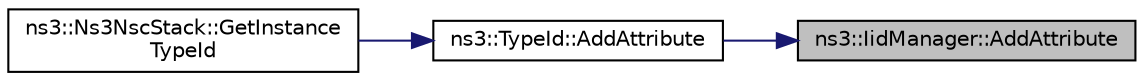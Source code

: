 digraph "ns3::IidManager::AddAttribute"
{
 // LATEX_PDF_SIZE
  edge [fontname="Helvetica",fontsize="10",labelfontname="Helvetica",labelfontsize="10"];
  node [fontname="Helvetica",fontsize="10",shape=record];
  rankdir="RL";
  Node1 [label="ns3::IidManager::AddAttribute",height=0.2,width=0.4,color="black", fillcolor="grey75", style="filled", fontcolor="black",tooltip="Record a new attribute in a type id."];
  Node1 -> Node2 [dir="back",color="midnightblue",fontsize="10",style="solid",fontname="Helvetica"];
  Node2 [label="ns3::TypeId::AddAttribute",height=0.2,width=0.4,color="black", fillcolor="white", style="filled",URL="$classns3_1_1_type_id.html#ad991df734fa67dacec701fe35b58c83b",tooltip="Record in this TypeId the fact that a new attribute exists."];
  Node2 -> Node3 [dir="back",color="midnightblue",fontsize="10",style="solid",fontname="Helvetica"];
  Node3 [label="ns3::Ns3NscStack::GetInstance\lTypeId",height=0.2,width=0.4,color="black", fillcolor="white", style="filled",URL="$classns3_1_1_ns3_nsc_stack.html#a30539dfb514195745465a3db164caf81",tooltip="Get the most derived TypeId for this Object."];
}
